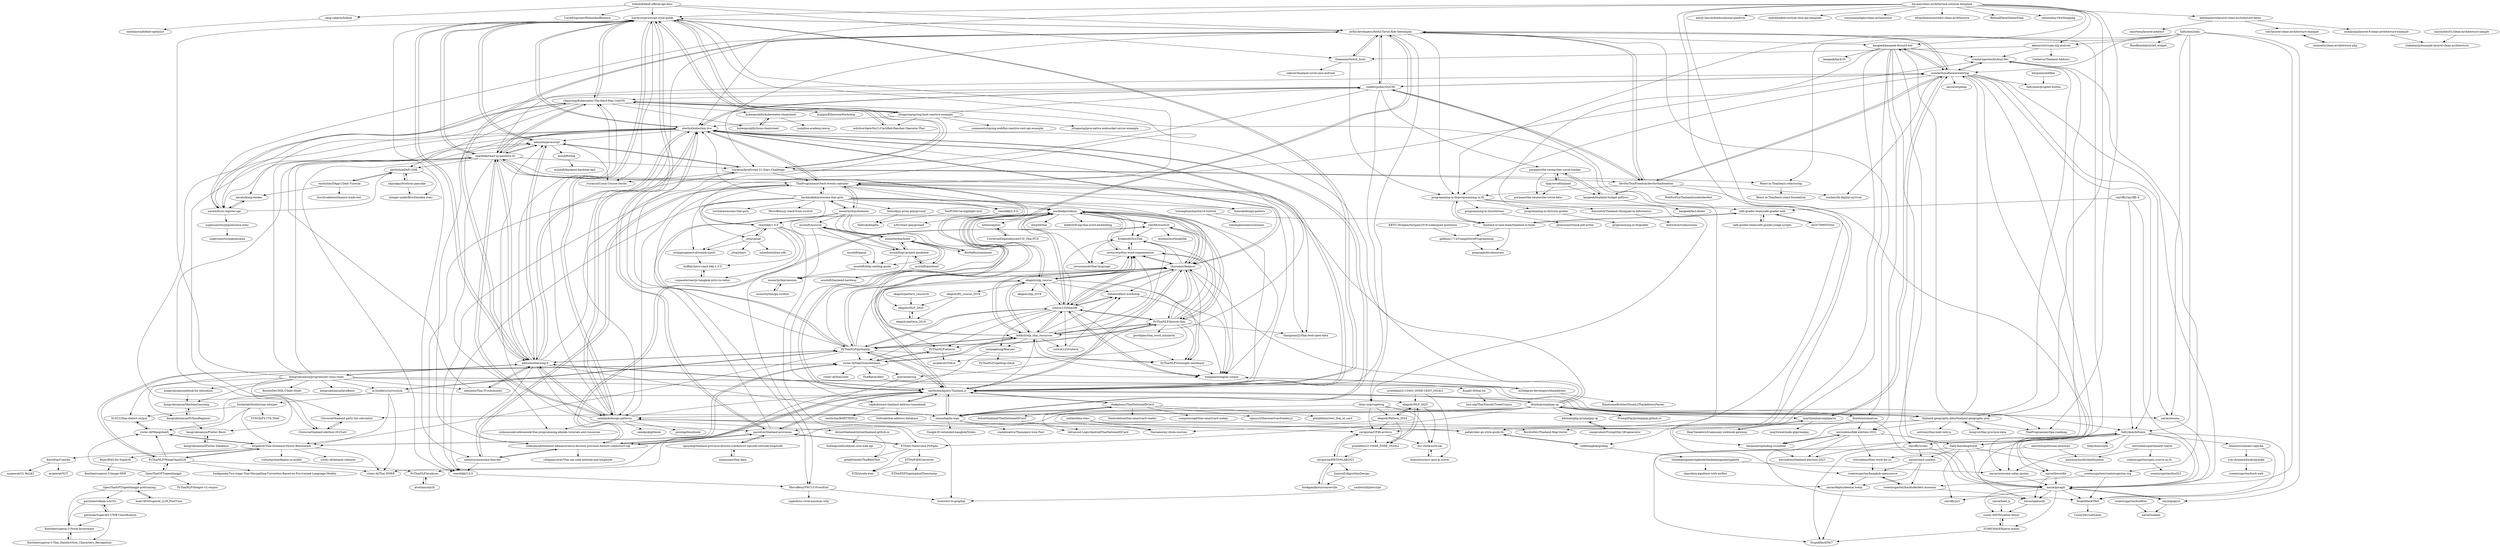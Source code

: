 digraph G {
"bitkub/bitkub-official-api-docs" -> "UncleEngineer/BitkubAndBinance"
"bitkub/bitkub-official-api-docs" -> "sang-sakarin/bitkub"
"bitkub/bitkub-official-api-docs" -> "lvarayut/javascript-style-guide"
"bitkub/bitkub-official-api-docs" -> "thananon/twitch_tools"
"bitkub/bitkub-official-api-docs" -> "awful-developers/Awful-Tavon-Kob-Seesenpila"
"veer66/wordcut" -> "moohooooo/thsplitlib"
"veer66/wordcut" -> "pucktada/cutkum"
"veer66/wordcut" -> "rkcosmos/deepcut"
"veer66/wordcut" -> "PyThaiNLP/lexicon-thai"
"veer66/wordcut" -> "codesanook/thailand-administrative-division-province-district-subdistrict-sql"
"veer66/wordcut" -> "KrakenAI/SynThai"
"jittagornp/spring-boot-reactive-example" -> "lvarayut/javascript-style-guide"
"jittagornp/spring-boot-reactive-example" -> "rdamrong/Kubernetes-The-Hard-Way-CentOS"
"jittagornp/spring-boot-reactive-example" -> "wdrdres3qew5ts21/Certified-Rancher-Operator-Thai"
"jittagornp/spring-boot-reactive-example" -> "saladpuk/design-patterns"
"jittagornp/spring-boot-reactive-example" -> "sumanentc/spring-webflux-reactive-rest-api-example"
"jittagornp/spring-boot-reactive-example" -> "electinth/election-live"
"jittagornp/spring-boot-reactive-example" -> "codeforpublic/SQUID"
"jittagornp/spring-boot-reactive-example" -> "jittagornp/java-native-websocket-server-example"
"dtinth/promptpay-qr" -> "earthchie/jquery.Thailand.js"
"dtinth/promptpay-qr" -> "ThaiProgrammer/tech-events-calendar"
"dtinth/promptpay-qr" -> "kittinan/php-promptpay-qr"
"dtinth/promptpay-qr" -> "codesanook/thailand-administrative-division-province-district-subdistrict-sql"
"dtinth/promptpay-qr" -> "ETDA/e-TaxInvoice-PDFgen"
"dtinth/promptpay-qr" -> "dtinth/automatron"
"dtinth/promptpay-qr" -> "electinth/election-live"
"dtinth/promptpay-qr" -> "maythiwat/promptparse"
"dtinth/promptpay-qr" -> "omise/banks-logo"
"dtinth/promptpay-qr" -> "rkcosmos/deepcut"
"dtinth/promptpay-qr" -> "saladpuk/design-patterns"
"dtinth/promptpay-qr" -> "PromptPay/promptpay.github.io"
"dtinth/promptpay-qr" -> "SaltyAom/hifumin"
"dtinth/promptpay-qr" -> "thailand-geography-data/thailand-geography-json"
"dtinth/promptpay-qr" -> "Cleverse/thailand-party-list-calculator"
"programming-in-th/programming.in.th" -> "programming-in-th/solutions"
"programming-in-th/programming.in.th" -> "cafe-grader-team/cafe-grader-web"
"programming-in-th/programming.in.th" -> "thailand-oi-task-team/thailand-oi-tasks"
"programming-in-th/programming.in.th" -> "programming-in-th/rusty-grader"
"programming-in-th/programming.in.th" -> "Autoratch/Thailand-Olympiad-in-Informatics"
"tchomphoochan/toi14-tutorial" -> "tchomphoochan/summary"
"tchomphoochan/toi14-tutorial" -> "thailand-oi-task-team/thailand-oi-tasks"
"cstorm125/viztech" -> "Datatouille/rl-workshop"
"ThaiProgrammer/tech-events-calendar" -> "reactbkk/3.0.0"
"ThaiProgrammer/tech-events-calendar" -> "unnawut/awesome-thai-dev"
"ThaiProgrammer/tech-events-calendar" -> "bachkukkik/awesome-thai-girls"
"ThaiProgrammer/tech-events-calendar" -> "creatorsgarten/techcal.dev"
"ThaiProgrammer/tech-events-calendar" -> "reactbkk/1.0.0"
"ThaiProgrammer/tech-events-calendar" -> "reactbkk/2.0.0"
"ThaiProgrammer/tech-events-calendar" -> "komcal/design-pattern"
"ThaiProgrammer/tech-events-calendar" -> "MicroBenz/YWC15-FrontEnd"
"ThaiProgrammer/tech-events-calendar" -> "electinth/election-live"
"ThaiProgrammer/tech-events-calendar" -> "moonrhythm/biomatic"
"ThaiProgrammer/tech-events-calendar" -> "pucktada/cutkum"
"ThaiProgrammer/tech-events-calendar" -> "thangman22/thai-food-open-data"
"nazonohito51/clean-architecture-sample" -> "stakahashi/example-laravel-clean-architecture"
"unnawut/awesome-thai-dev" -> "ThaiProgrammer/tech-events-calendar"
"unnawut/awesome-thai-dev" -> "reactbkk/3.0.0"
"unnawut/awesome-thai-dev" -> "codesanook/thailand-administrative-division-province-district-subdistrict-sql"
"cstorm125/thai2fit" -> "kobkrit/nlp_thai_resources"
"cstorm125/thai2fit" -> "pucktada/cutkum"
"cstorm125/thai2fit" -> "rkcosmos/deepcut"
"cstorm125/thai2fit" -> "sertiscorp/thai-word-segmentation"
"cstorm125/thai2fit" -> "wongnai/wongnai-corpus"
"cstorm125/thai2fit" -> "Datatouille/rl-workshop"
"cstorm125/thai2fit" -> "PyThaiNLP/pythainlp"
"cstorm125/thai2fit" -> "KrakenAI/SynThai"
"cstorm125/thai2fit" -> "vistec-AI/thai2transformers"
"cstorm125/thai2fit" -> "PyThaiNLP/attacut"
"cstorm125/thai2fit" -> "cstorm125/viztech"
"cstorm125/thai2fit" -> "PyThaiNLP/wisesight-sentiment"
"cstorm125/thai2fit" -> "wannaphong/thai-ner"
"cstorm125/thai2fit" -> "ekapolc/nlp_course"
"cstorm125/thai2fit" -> "PyThaiNLP/lexicon-thai"
"moonrhythm/biomatic" -> "BioMaRu/nomimono"
"moonrhythm/biomatic" -> "ThaiProgrammer/tech-events-calendar"
"moonrhythm/biomatic" -> "moonrhythm/hime"
"moonrhythm/biomatic" -> "acoshift/go-project-guideline"
"moonrhythm/biomatic" -> "reactbkk/1.0.0"
"moonrhythm/biomatic" -> "zapkub/react-thailand-address-typeahead"
"moonrhythm/biomatic" -> "acoshift/acourse"
"moonrhythm/biomatic" -> "bachkukkik/awesome-thai-girls"
"Autoratch/Thailand-Olympiad-in-Informatics" -> "Autoratch/submissions"
"PyThaiNLP/wisesight-sentiment" -> "wongnai/wongnai-corpus"
"electinth/election-live" -> "earthchie/jquery.Thailand.js"
"electinth/election-live" -> "lvarayut/javascript-style-guide"
"electinth/election-live" -> "Cleverse/thailand-party-list-calculator"
"electinth/election-live" -> "reactbkk/react-in-patterns-th"
"electinth/election-live" -> "adminho/learning-it"
"electinth/election-live" -> "Cleverse/thailand-election-2019-etl"
"electinth/election-live" -> "saladpuk/design-patterns"
"electinth/election-live" -> "narate/form-register-api"
"electinth/election-live" -> "ThaiProgrammer/tech-events-calendar"
"electinth/election-live" -> "rkcosmos/deepcut"
"electinth/election-live" -> "codesanook/thailand-administrative-division-province-district-subdistrict-sql"
"electinth/election-live" -> "kobkrit/nlp_thai_resources"
"electinth/election-live" -> "omise/banks-logo"
"electinth/election-live" -> "codeforpublic/SQUID"
"electinth/election-live" -> "adminho/javascript"
"wannaphong/thai-ner" -> "vistec-AI/Thai-NNER"
"wannaphong/thai-ner" -> "PyThaiNLP/spelling-check"
"saladpuk/design-patterns" -> "lvarayut/javascript-style-guide"
"saladpuk/design-patterns" -> "pallat/uber-go-style-guide-th"
"saladpuk/design-patterns" -> "electinth/election-live"
"saladpuk/design-patterns" -> "reactbkk/react-in-patterns-th"
"saladpuk/design-patterns" -> "saladpuk/gitbook"
"saladpuk/design-patterns" -> "adminho/learning-it"
"saladpuk/design-patterns" -> "ETDA/e-TaxInvoice-PDFgen"
"saladpuk/design-patterns" -> "earthchie/jquery.Thailand.js"
"saladpuk/design-patterns" -> "adminho/javascript"
"saladpuk/design-patterns" -> "dotnetthailand/dotnetthailand.github.io"
"saladpuk/design-patterns" -> "rdamrong/Kubernetes-The-Hard-Way-CentOS"
"saladpuk/design-patterns" -> "poonlap/linuxbook" ["e"=1]
"saladpuk/design-patterns" -> "codesanook/codesanook-free-programming-ebooks-tutorials-and-resources"
"eminetto/clean-architecture-php" -> "sslr/laravel-clean-architecture-example"
"spicydog/thailand-province-district-subdistrict-zipcode-latitude-longitude" -> "niawjunior/thai-data"
"spicydog/thailand-province-district-subdistrict-zipcode-latitude-longitude" -> "parsilver/thailand-provinces"
"Datatouille/rl-workshop" -> "cstorm125/thai2fit"
"Datatouille/rl-workshop" -> "wongnai/wongnai-corpus"
"TonPC64/vue-highlight-text" -> "Sellsuki/begeta"
"dtinth/automatron" -> "heypoom/spending-visualizer"
"dtinth/automatron" -> "wevisdemo/bkk-election-2022"
"dtinth/automatron" -> "narze/goragit"
"reactbkk/react-in-patterns-th" -> "electinth/election-live"
"reactbkk/react-in-patterns-th" -> "lvarayut/javascript-style-guide"
"reactbkk/react-in-patterns-th" -> "saladpuk/design-patterns"
"reactbkk/react-in-patterns-th" -> "rdamrong/Kubernetes-The-Hard-Way-CentOS"
"reactbkk/react-in-patterns-th" -> "adminho/javascript"
"reactbkk/react-in-patterns-th" -> "adminho/learning-it"
"reactbkk/react-in-patterns-th" -> "codesanook/codesanook-free-programming-ebooks-tutorials-and-resources"
"reactbkk/react-in-patterns-th" -> "earthchie/jquery.Thailand.js"
"reactbkk/react-in-patterns-th" -> "wonderfulsoftware/webring"
"reactbkk/react-in-patterns-th" -> "reactbkk/3.0.0"
"reactbkk/react-in-patterns-th" -> "earthchie/DeFi-SDK"
"reactbkk/react-in-patterns-th" -> "ThaiProgrammer/tech-events-calendar"
"reactbkk/react-in-patterns-th" -> "Cleverse/thailand-election-2019-etl"
"reactbkk/react-in-patterns-th" -> "lvarayut/JavaScript-21-Days-Challenge"
"reactbkk/react-in-patterns-th" -> "thangman22/thai-food-open-data"
"maxpromer/PromptPay-QR-generator" -> "kittinan/php-promptpay-qr"
"ekapolc/nlp_course" -> "sertiscorp/thai-word-segmentation"
"ekapolc/nlp_course" -> "ekapolc/RL_course_2019"
"ekapolc/nlp_course" -> "kobkrit/nlp_thai_resources"
"ekapolc/nlp_course" -> "ekapolc/nlp_2019"
"ekapolc/nlp_course" -> "ekapolc/NLP_2020"
"ekapolc/nlp_course" -> "cstorm125/thai2fit"
"ekapolc/nlp_course" -> "PyThaiNLP/wisesight-sentiment"
"ekapolc/nlp_course" -> "pucktada/cutkum"
"ekapolc/nlp_course" -> "wongnai/wongnai-corpus"
"ekapolc/nlp_course" -> "Datatouille/rl-workshop"
"ekapolc/nlp_course" -> "rkcosmos/deepcut"
"acoshift/pgsql" -> "acoshift/http-caching-guide"
"acoshift/blog" -> "acoshift/backend-hardway-ep2"
"sertiscorp/thai-word-segmentation" -> "pucktada/cutkum"
"sertiscorp/thai-word-segmentation" -> "KrakenAI/SynThai"
"sertiscorp/thai-word-segmentation" -> "rkcosmos/deepcut"
"sertiscorp/thai-word-segmentation" -> "cstorm125/thai2fit"
"sertiscorp/thai-word-segmentation" -> "nevmenandr/thai-language"
"sertiscorp/thai-word-segmentation" -> "wongnai/wongnai-corpus"
"sertiscorp/thai-word-segmentation" -> "ekapolc/nlp_course"
"rayriffy/rayriffy-h" -> "SaltyAom/hifumin"
"rayriffy/rayriffy-h" -> "narze/goragit"
"rayriffy/rayriffy-h" -> "cafe-grader-team/cafe-grader-web"
"creatorsgarten/techcal.dev" -> "wevisdemo/thailand-election-2023"
"creatorsgarten/techcal.dev" -> "creatorsgarten/creatorsgarten.org"
"creatorsgarten/techcal.dev" -> "wonderfulsoftware/webring"
"reactbkk/3.0.0" -> "MicroBenz/YWC15-FrontEnd"
"wongnai/wongnai-corpus" -> "425degree-developers/thaiaddress"
"wongnai/wongnai-corpus" -> "cstorm125/thai2fit"
"chakphanu/ThaiNationalIDCard" -> "Advanced-Logic/AndroidThaiNationalIDCard"
"chakphanu/ThaiNationalIDCard" -> "earthchie/jquery.Thailand.js"
"chakphanu/ThaiNationalIDCard" -> "dotnetthailand/ThaiNationalIDCard"
"chakphanu/ThaiNationalIDCard" -> "somprasongd/thai-smartcard-nodejs"
"chakphanu/ThaiNationalIDCard" -> "sgnsys3/thaismartcardreader.js"
"chakphanu/ThaiNationalIDCard" -> "plainfatboy/rest_thai_id_card"
"chakphanu/ThaiNationalIDCard" -> "omise/banks-logo"
"chakphanu/ThaiNationalIDCard" -> "theduckdose/thai-smartcard-reader"
"ETDA/PdfAConverter" -> "ETDA/PDFSigningAndTimestamp"
"ETDA/PdfAConverter" -> "ETDA/soda-etax"
"Cleverse/thailand-party-list-calculator" -> "Cleverse/thailand-election-2019-etl"
"Cleverse/thailand-election-2019-etl" -> "Cleverse/thailand-party-list-calculator"
"kittinan/php-promptpay-qr" -> "maxpromer/PromptPay-QR-generator"
"codesanook/thailand-administrative-division-province-district-subdistrict-sql" -> "earthchie/jquery.Thailand.js"
"codesanook/thailand-administrative-division-province-district-subdistrict-sql" -> "parsilver/thailand-provinces"
"codesanook/thailand-administrative-division-province-district-subdistrict-sql" -> "unnawut/awesome-thai-dev"
"codesanook/thailand-administrative-division-province-district-subdistrict-sql" -> "rathpanyowat/Thai-zip-code-latitude-and-longitude"
"codesanook/thailand-administrative-division-province-district-subdistrict-sql" -> "veer66/wordcut"
"ThAIKeras/bert" -> "Knight-H/thai-lm"
"narate/kong-docker" -> "narate/form-register-api"
"acoshift/go-project-guideline" -> "moonrhythm/hime"
"acoshift/go-project-guideline" -> "acoshift/acourse"
"acoshift/go-project-guideline" -> "acoshift/http-caching-guide"
"acoshift/go-project-guideline" -> "acoshift/goreload"
"acoshift/go-project-guideline" -> "moonrhythm/session"
"acoshift/goreload" -> "acoshift/backend-hardway"
"acoshift/goreload" -> "acoshift/go-project-guideline"
"acoshift/goreload" -> "moonrhythm/hime"
"moonrhythm/hime" -> "acoshift/go-project-guideline"
"moonrhythm/hime" -> "acoshift/acourse"
"moonrhythm/hime" -> "acoshift/http-caching-guide"
"moonrhythm/hime" -> "BioMaRu/nomimono"
"moonrhythm/hime" -> "acoshift/goreload"
"alvations/myth" -> "PyThaiNLP/mudyom"
"ekapolc/pattern_course18" -> "ekapolc/NLP_2020"
"ponrawee/ssg" -> "PyThaiNLP/mudyom"
"acoshift/http-caching-guide" -> "moonrhythm/session"
"galletas1712/CompetitiveProgramming" -> "pongsaphol/submission"
"Knight-H/thai-lm" -> "tmu-nlp/ThaiToxicityTweetCorpus"
"KBTG-TechJam/techjam2018-codesquad-questions" -> "galletas1712/CompetitiveProgramming"
"awful-developers/Awful-Tavon-Kob-Seesenpila" -> "codeforpublic/SQUID"
"awful-developers/Awful-Tavon-Kob-Seesenpila" -> "narze/awesome-salim-quotes"
"awful-developers/Awful-Tavon-Kob-Seesenpila" -> "thananon/twitch_tools"
"awful-developers/Awful-Tavon-Kob-Seesenpila" -> "wonderfulsoftware/webring"
"awful-developers/Awful-Tavon-Kob-Seesenpila" -> "earthchie/jquery.Thailand.js"
"awful-developers/Awful-Tavon-Kob-Seesenpila" -> "DevForThaiFreedom/devforthaifreedom"
"awful-developers/Awful-Tavon-Kob-Seesenpila" -> "narate/form-register-api"
"awful-developers/Awful-Tavon-Kob-Seesenpila" -> "lvarayut/javascript-style-guide"
"awful-developers/Awful-Tavon-Kob-Seesenpila" -> "thinc-org/cugetreg"
"awful-developers/Awful-Tavon-Kob-Seesenpila" -> "lvarayut/JavaScript-21-Days-Challenge"
"awful-developers/Awful-Tavon-Kob-Seesenpila" -> "programming-in-th/programming.in.th"
"awful-developers/Awful-Tavon-Kob-Seesenpila" -> "adminho/learning-it"
"awful-developers/Awful-Tavon-Kob-Seesenpila" -> "dtinth/automatron"
"awful-developers/Awful-Tavon-Kob-Seesenpila" -> "electinth/election-live"
"awful-developers/Awful-Tavon-Kob-Seesenpila" -> "kaogeek/kaogeek-discord-bot"
"kubeopsskills/kubernetes-cheatsheet" -> "kubeopsskills/linux-cheatsheet"
"kubeopsskills/kubernetes-cheatsheet" -> "jumpbox-academy/awsp"
"adminho/Thai-IT-community" -> "adminho/learning-it"
"adminho/Thai-IT-community" -> "adminho/javascript"
"kongvut/thai-province-data" -> "thailand-geography-data/thailand-geography-json"
"rdamrong/Kubernetes-The-Hard-Way-CentOS" -> "narate/form-register-api"
"rdamrong/Kubernetes-The-Hard-Way-CentOS" -> "wdrdres3qew5ts21/Certified-Rancher-Operator-Thai"
"rdamrong/Kubernetes-The-Hard-Way-CentOS" -> "kulapio/EthereumWorkshop"
"rdamrong/Kubernetes-The-Hard-Way-CentOS" -> "reactbkk/react-in-patterns-th"
"rdamrong/Kubernetes-The-Hard-Way-CentOS" -> "kubeopsskills/linux-cheatsheet"
"rdamrong/Kubernetes-The-Hard-Way-CentOS" -> "earthchie/DeFi-SDK"
"rdamrong/Kubernetes-The-Hard-Way-CentOS" -> "lvarayut/javascript-style-guide"
"rdamrong/Kubernetes-The-Hard-Way-CentOS" -> "narate/kong-docker"
"rdamrong/Kubernetes-The-Hard-Way-CentOS" -> "pallat/uber-go-style-guide-th"
"rdamrong/Kubernetes-The-Hard-Way-CentOS" -> "jittagornp/spring-boot-reactive-example"
"rdamrong/Kubernetes-The-Hard-Way-CentOS" -> "kubeopsskills/kubernetes-cheatsheet"
"kongruksiamza/PythonBeginner" -> "kongruksiamza/MachineLearning"
"kongruksiamza/PythonBeginner" -> "kongruksiamza/Flutter-Basic"
"kongruksiamza/MachineLearning" -> "kongruksiamza/PythonBeginner"
"SaltyAom/hifumin" -> "SaltyAom/kingworld"
"SaltyAom/hifumin" -> "StupidHackTH/6"
"SaltyAom/hifumin" -> "leomotors/anime-captcha"
"SaltyAom/hifumin" -> "SaltyAom/seele"
"SaltyAom/hifumin" -> "narze/goragit"
"SaltyAom/hifumin" -> "narze/thwordle"
"SaltyAom/hifumin" -> "narze/deploydeemai.today"
"SaltyAom/hifumin" -> "narze/ophtusify"
"SaltyAom/hifumin" -> "narze/awesome-salim-quotes"
"PyThaiNLP/attacut" -> "mrpeerat/OSKut"
"PyThaiNLP/attacut" -> "vistec-AI/thai2transformers"
"vistec-AI/thai2transformers" -> "ponrawee/ssg"
"vistec-AI/thai2transformers" -> "mrpeerat/Thai-Sentence-Vector-Benchmark"
"vistec-AI/thai2transformers" -> "kobkrit/nlp_thai_resources"
"vistec-AI/thai2transformers" -> "PyThaiNLP/WangChanGLM"
"vistec-AI/thai2transformers" -> "PyThaiNLP/attacut"
"vistec-AI/thai2transformers" -> "SLSCU/thai-dialect-corpus"
"vistec-AI/thai2transformers" -> "vistec-AI/thai2nmt"
"vistec-AI/thai2transformers" -> "ThAIKeras/bert"
"omise/banks-logo" -> "earthchie/jquery.Thailand.js"
"omise/banks-logo" -> "electinth/election-live"
"omise/banks-logo" -> "BorntoDev/Thailand-Map-Vector"
"omise/banks-logo" -> "chakphanu/ThaiNationalIDCard"
"omise/banks-logo" -> "siamkreative/Thanakarn-Icon-Font"
"omise/banks-logo" -> "Google-IO-extended-bangkok/Slides"
"electinth/politician-directory" -> "punchupworld/sheethuahua"
"electinth/politician-directory" -> "wevisdemo/they-work-for-us"
"lvarayut/JavaScript-21-Days-Challenge" -> "lvarayut/javascript-style-guide"
"lvarayut/JavaScript-21-Days-Challenge" -> "lvarayut/Crash-Course-Series"
"lvarayut/JavaScript-21-Days-Challenge" -> "React-in-Thai/learn-refactoring"
"lvarayut/JavaScript-21-Days-Challenge" -> "ThaiProgrammer/tech-events-calendar"
"lvarayut/JavaScript-21-Days-Challenge" -> "reactbkk/3.0.0"
"lvarayut/JavaScript-21-Days-Challenge" -> "adminho/javascript"
"lvarayut/JavaScript-21-Days-Challenge" -> "DevForThaiFreedom/devforthaifreedom"
"codeforpublic/SQUID" -> "DevForThaiFreedom/devforthaifreedom"
"codeforpublic/SQUID" -> "narate/form-register-api"
"codeforpublic/SQUID" -> "awful-developers/Awful-Tavon-Kob-Seesenpila"
"codeforpublic/SQUID" -> "wonderfulsoftware/webring"
"codeforpublic/SQUID" -> "electinth/election-live"
"codeforpublic/SQUID" -> "earthchie/jquery.Thailand.js"
"codeforpublic/SQUID" -> "porames/the-researcher-covid-tracker"
"codeforpublic/SQUID" -> "lvarayut/JavaScript-21-Days-Challenge"
"codeforpublic/SQUID" -> "rdamrong/Kubernetes-The-Hard-Way-CentOS"
"codeforpublic/SQUID" -> "BorntoDev/Thailand-Map-Vector"
"niawjunior/thai-data" -> "spicydog/thailand-province-district-subdistrict-zipcode-latitude-longitude"
"nattee/data-class" -> "raviporna/CP46-archive"
"nattee/data-class" -> "Nacnano/my-chula-courses"
"sang-sakarin/bitkub" -> "nanthanwa/bitkub-optimize"
"pallat/uber-go-style-guide-th" -> "codebangkok/golang"
"pallat/uber-go-style-guide-th" -> "saladpuk/design-patterns"
"kubeopsskills/linux-cheatsheet" -> "kubeopsskills/kubernetes-cheatsheet"
"programming-in-th/solutions" -> "plumsirawit/task-pdf-writer"
"ekapolc/RL_course_2019" -> "ekapolc/pattern_2019"
"ekapolc/RL_course_2019" -> "ekapolc/NLP_2020"
"ekapolc/NLP_2020" -> "ekapolc/pattern_2019"
"ekapolc/pattern_2019" -> "ekapolc/NLP_2020"
"425degree-developers/thaiaddress" -> "HandsomeBrotherShuaiLi/ThaiAddressParser"
"425degree-developers/thaiaddress" -> "wongnai/wongnai-corpus"
"PyThaiNLP/mudyom" -> "alvations/myth"
"bdelespierre/laravel-clean-architecture-demo" -> "nickalcala/laravel-8-clean-architecture-example"
"bdelespierre/laravel-clean-architecture-demo" -> "sslr/laravel-clean-architecture-example"
"bdelespierre/laravel-clean-architecture-demo" -> "smortexa/laravel-arkitect"
"lvarayut/javascript-style-guide" -> "lvarayut/JavaScript-21-Days-Challenge"
"lvarayut/javascript-style-guide" -> "electinth/election-live"
"lvarayut/javascript-style-guide" -> "adminho/learning-it"
"lvarayut/javascript-style-guide" -> "saladpuk/design-patterns"
"lvarayut/javascript-style-guide" -> "reactbkk/react-in-patterns-th"
"lvarayut/javascript-style-guide" -> "earthchie/jquery.Thailand.js"
"lvarayut/javascript-style-guide" -> "adminho/javascript"
"lvarayut/javascript-style-guide" -> "rdamrong/Kubernetes-The-Hard-Way-CentOS"
"lvarayut/javascript-style-guide" -> "jittagornp/spring-boot-reactive-example"
"lvarayut/javascript-style-guide" -> "unnawut/awesome-thai-dev"
"lvarayut/javascript-style-guide" -> "parsilver/thailand-provinces"
"lvarayut/javascript-style-guide" -> "ThaiProgrammer/tech-events-calendar"
"lvarayut/javascript-style-guide" -> "awful-developers/Awful-Tavon-Kob-Seesenpila"
"lvarayut/javascript-style-guide" -> "reactbkk/1.0.0"
"lvarayut/javascript-style-guide" -> "lvarayut/Crash-Course-Series"
"wonderfulsoftware/webring" -> "creatorsgarten/techcal.dev"
"wonderfulsoftware/webring" -> "narze/goragit"
"wonderfulsoftware/webring" -> "narze/torpleng"
"wonderfulsoftware/webring" -> "SaltyAom/prophet-button"
"wonderfulsoftware/webring" -> "narze/resume"
"wonderfulsoftware/webring" -> "DevForThaiFreedom/devforthaifreedom"
"wonderfulsoftware/webring" -> "narze/thwordle"
"wonderfulsoftware/webring" -> "SaltyAom/hifumin"
"wonderfulsoftware/webring" -> "programming-in-th/programming.in.th"
"wonderfulsoftware/webring" -> "rayriffy/urami"
"wonderfulsoftware/webring" -> "kaogeek/kaogeek-discord-bot"
"wonderfulsoftware/webring" -> "codeforpublic/SQUID"
"wonderfulsoftware/webring" -> "maythiwat/promptparse"
"wonderfulsoftware/webring" -> "awful-developers/Awful-Tavon-Kob-Seesenpila"
"wonderfulsoftware/webring" -> "mishari/th-digital-survival"
"thananon/twitch_tools" -> "programming-in-th/programming.in.th"
"thananon/twitch_tools" -> "awful-developers/Awful-Tavon-Kob-Seesenpila"
"thananon/twitch_tools" -> "oakraw/thailand-covid-case-android"
"thinc-org/cugetreg" -> "raviporna/CP46-archive"
"thinc-org/cugetreg" -> "esc-chula/sorb-nai"
"thinc-org/cugetreg" -> "Nacnano/my-chula-courses"
"thinc-org/cugetreg" -> "ekapolc/Pattern_2024"
"thinc-org/cugetreg" -> "narze/resume"
"thedataengineeringbook/thedataengineeringbook" -> "zkan/data-pipelines-with-airflow"
"thedataengineeringbook/thedataengineeringbook" -> "narze/awesome-salim-quotes"
"SaltyAom/niku" -> "SaltyAom/hifumin"
"SaltyAom/niku" -> "narze/goragit"
"SaltyAom/niku" -> "programming-in-th/programming.in.th"
"SaltyAom/niku" -> "akexorcist/ruam-mij-android"
"SaltyAom/niku" -> "ReinBentdal/styled_widget" ["e"=1]
"SaltyAom/niku" -> "narze/popyut"
"SaltyAom/niku" -> "narze/resume"
"SaltyAom/niku" -> "wonderfulsoftware/webring"
"SaltyAom/niku" -> "React-in-Thai/learn-refactoring"
"DevForThaiFreedom/devforthaifreedom" -> "narze/awesome-salim-quotes"
"DevForThaiFreedom/devforthaifreedom" -> "mishari/th-digital-survival"
"DevForThaiFreedom/devforthaifreedom" -> "wonderfulsoftware/webring"
"DevForThaiFreedom/devforthaifreedom" -> "codeforpublic/SQUID"
"DevForThaiFreedom/devforthaifreedom" -> "WebForFunThailand/noobtoberfest"
"DevForThaiFreedom/devforthaifreedom" -> "programming-in-th/programming.in.th"
"DevForThaiFreedom/devforthaifreedom" -> "awful-developers/Awful-Tavon-Kob-Seesenpila"
"DevForThaiFreedom/devforthaifreedom" -> "kaogeek/thailand-budget-pdf2csv"
"porames/the-researcher-covid-tracker" -> "djay/covidthailand"
"porames/the-researcher-covid-tracker" -> "porames/the-researcher-covid-data"
"porames/the-researcher-covid-tracker" -> "kaogeek/thailand-budget-pdf2csv"
"narze/awesome-salim-quotes" -> "narze/goragit"
"codebangkok/golang" -> "pallat/uber-go-style-guide-th"
"codebangkok/golang" -> "thedataengineeringbook/thedataengineeringbook"
"dotnetthailand/ThaiNationalIDCard" -> "Advanced-Logic/AndroidThaiNationalIDCard"
"nkpznkpz/frontrun-pancake" -> "earthchie/DeFi-SDK"
"nkpznkpz/frontrun-pancake" -> "integer-underflow/twindex-stats"
"wdrdres3qew5ts21/Certified-Rancher-Operator-Thai" -> "rdamrong/Kubernetes-The-Hard-Way-CentOS"
"supersonictw/popsenzawa-echo" -> "supersonictw/popsenzawa"
"kongruksiamza/Flutter-Basic" -> "kongruksiamza/Flutter-Database"
"kaogeek/thailand-budget-pdf2csv" -> "porames/the-researcher-covid-tracker"
"kaogeek/thailand-budget-pdf2csv" -> "kaogeek/fact-finder"
"djay/covidthailand" -> "porames/the-researcher-covid-tracker"
"djay/covidthailand" -> "porames/the-researcher-covid-data"
"djay/covidthailand" -> "kaogeek/thailand-budget-pdf2csv"
"narate/form-register-api" -> "narate/kong-docker"
"narate/form-register-api" -> "rdamrong/Kubernetes-The-Hard-Way-CentOS"
"narate/form-register-api" -> "earthchie/DeFi-SDK"
"narate/form-register-api" -> "supersonictw/popsenzawa-echo"
"earthchie/DeFi-SDK" -> "integer-underflow/twindex-stats"
"earthchie/DeFi-SDK" -> "earthchie/DApp-Client-Tutorial"
"earthchie/DeFi-SDK" -> "nkpznkpz/frontrun-pancake"
"jitta/spinal" -> "reactbkk/1.0.0"
"jitta/spinal" -> "jitta/jchart"
"jitta/spinal" -> "orangecapinnovative/job-quest"
"jitta/spinal" -> "inlinebot/inline-sdk" ["e"=1]
"sslr/laravel-clean-architecture-example" -> "eminetto/clean-architecture-php"
"nickalcala/laravel-8-clean-architecture-example" -> "stakahashi/example-laravel-clean-architecture"
"narze/resume" -> "narze/goragit"
"dotnetthailand/dotnetthailand.github.io" -> "kubeopsskills/dotnet-core-web-api"
"dotnetthailand/dotnetthailand.github.io" -> "greatfriends/ThaiBahtText"
"narze/popyut" -> "narze/goragit"
"narze/popyut" -> "narze/lumken"
"kongruksiamza/Flutter-Database" -> "kongruksiamza/Flutter-Basic"
"creatorsgarten/bonfires" -> "narze/lumken"
"wittawatj/jtcc" -> "UniversalDependencies/UD_Thai-PUD"
"kongruksiamza/programmer-class-room" -> "adminho/learning-it"
"kongruksiamza/programmer-class-room" -> "kongruksiamza/MachineLearning"
"kongruksiamza/programmer-class-room" -> "ai-builders/curriculum"
"kongruksiamza/programmer-class-room" -> "kongruksiamza/PythonBeginner"
"kongruksiamza/programmer-class-room" -> "BorntoDev/SQL-Cheat-Sheet"
"kongruksiamza/programmer-class-room" -> "kongruksiamza/ebook-for-education"
"kongruksiamza/programmer-class-room" -> "kongruksiamza/JavaBasic"
"kongruksiamza/programmer-class-room" -> "earthchie/jquery.Thailand.js"
"kongruksiamza/programmer-class-room" -> "adminho/Thai-IT-community"
"kongruksiamza/programmer-class-room" -> "lvarayut/javascript-style-guide"
"kongruksiamza/programmer-class-room" -> "thailand-geography-data/thailand-geography-json"
"kongruksiamza/programmer-class-room" -> "ThaiProgrammer/tpa-roadmap"
"kongruksiamza/programmer-class-room" -> "reactbkk/react-in-patterns-th"
"kongruksiamza/programmer-class-room" -> "adminho/javascript"
"kongruksiamza/programmer-class-room" -> "kongruksiamza/Flutter-Basic"
"ai-builders/curriculum" -> "mrpeerat/Thai-Sentence-Vector-Benchmark"
"ai-builders/curriculum" -> "vistec-AI/Thai-NNER"
"ai-builders/curriculum" -> "vistec-AI/WangchanX"
"ai-builders/curriculum" -> "biodatlab/thonburian-whisper"
"ai-builders/curriculum" -> "PyThaiNLP/pythainlp"
"ai-builders/curriculum" -> "ekapolc/NLP_2025"
"DearTanakorn/truemoney-webhook-gateway" -> "maythiwat/promptparse"
"mrpeerat/Thai-Sentence-Vector-Benchmark" -> "vistec-AI/WangchanX"
"mrpeerat/Thai-Sentence-Vector-Benchmark" -> "PyThaiNLP/WangChanGLM"
"mrpeerat/Thai-Sentence-Vector-Benchmark" -> "KornWtp/ConGen"
"mrpeerat/Thai-Sentence-Vector-Benchmark" -> "vistec-AI/thai2transformers"
"mrpeerat/Thai-Sentence-Vector-Benchmark" -> "9meo/RAG-for-SuperAI"
"mrpeerat/Thai-Sentence-Vector-Benchmark" -> "vistec-AI/dataset-releases"
"mrpeerat/Thai-Sentence-Vector-Benchmark" -> "vistec-AI/Thai-NNER"
"mrpeerat/Thai-Sentence-Vector-Benchmark" -> "vultureprime/deploy-ai-model"
"earthchie/DApp-Client-Tutorial" -> "earthchie/DeFi-SDK"
"earthchie/DApp-Client-Tutorial" -> "leuchtraketen/binance-trade-bot"
"earthchie/DApp-Client-Tutorial" -> "narate/kong-docker"
"React-in-Thai/learn-refactoring" -> "React-in-Thai/learn-react-foundation"
"BioMaRu/nomimono" -> "moonrhythm/hime"
"parsilver/thailand-provinces" -> "spicydog/thailand-province-district-subdistrict-zipcode-latitude-longitude"
"parsilver/thailand-provinces" -> "codesanook/thailand-administrative-division-province-district-subdistrict-sql"
"parsilver/thailand-provinces" -> "ETDA/e-TaxInvoice-PDFgen"
"parsilver/thailand-provinces" -> "earthchie/jquery.Thailand.js"
"parsilver/thailand-provinces" -> "lvarayut/javascript-style-guide"
"parsilver/thailand-provinces" -> "electinth/election-live"
"narze/baht.js" -> "cunny-SHiT6/yellow-house"
"leomotors/anime-captcha" -> "StupidHackTH/6"
"leomotors/anime-captcha" -> "yue-sh/maewkwak-karaoke"
"creatorsgarten/creatorsgarten.org" -> "creatorsgarten/hacktoberfest-museum"
"creatorsgarten/creatorsgarten.org" -> "StupidHackTH/6"
"wevisdemo/bkk-election-2022" -> "narze/ophtusify"
"wevisdemo/bkk-election-2022" -> "heypoom/spending-visualizer"
"wevisdemo/bkk-election-2022" -> "wevisdemo/thailand-election-2023"
"wevisdemo/bkk-election-2022" -> "narze/goragit"
"wevisdemo/bkk-election-2022" -> "wevisdemo/they-work-for-us"
"narze/thwordle" -> "narze/goragit"
"narze/thwordle" -> "narze/ophtusify"
"raviporna/HWSYNLAB2021" -> "bookpanda/ourcourseville"
"raviporna/HWSYNLAB2021" -> "raviporna/CP46-archive"
"raviporna/HWSYNLAB2021" -> "JomnoiZ/AlgorithmDesign"
"narze/goragit" -> "narze/ophtusify"
"narze/goragit" -> "StupidHackTH/6"
"narze/goragit" -> "cunny-SHiT6/yellow-house"
"narze/goragit" -> "ST4RCHASER/jerm-action"
"narze/goragit" -> "narze/popyut"
"narze/goragit" -> "rayriffy/juri"
"narze/ophtusify" -> "cunny-SHiT6/yellow-house"
"wevisdemo/they-work-for-us" -> "creatorsgarten/bangkok-opensource"
"KornWtp/ConGen" -> "mrpeerat/CL-ReLKT"
"KornWtp/ConGen" -> "mrpeerat/SCT"
"programming-in-th/rusty-grader" -> "programming-in-th/grader"
"StupidHackTH/6" -> "CunnyDev/saltyaom"
"biodatlab/thonburian-whisper" -> "vistec-AI/WangchanX"
"biodatlab/thonburian-whisper" -> "SLSCU/thai-dialect-corpus"
"biodatlab/thonburian-whisper" -> "VYNCX/F5-TTS-THAI"
"biodatlab/thonburian-whisper" -> "mrpeerat/Thai-Sentence-Vector-Benchmark"
"maythiwat/promptparse" -> "DearTanakorn/truemoney-webhook-gateway"
"maythiwat/promptparse" -> "maythiwat/node-gbprimepay"
"maythiwat/promptparse" -> "wonderfulsoftware/webring"
"SaltyAom/kingworld" -> "narze/goragit"
"SaltyAom/kingworld" -> "creatorsgarten/creatorsgarten.org"
"SaltyAom/kingworld" -> "StupidHackTH/7"
"SaltyAom/kingworld" -> "SaltyAom/hifumin"
"SaltyAom/kingworld" -> "rayriffy/juri"
"SaltyAom/kingworld" -> "narze/react-useless"
"narze/react-useless" -> "narze/deploydeemai.today"
"narze/react-useless" -> "creatorsgarten/bangkok-opensource"
"narze/react-useless" -> "creatorsgarten/hacktoberfest-museum"
"raviporna/CP46-archive" -> "raviporna/HWSYNLAB2021"
"raviporna/CP46-archive" -> "esc-chula/sorb-nai"
"raviporna/CP46-archive" -> "pvateekul/2110446_DSDE_2024s2"
"orangecapinnovative/job-quest" -> "buffaly/intro-react-bkk-1.0.0"
"rayriffy/urami" -> "narze/goragit"
"rayriffy/urami" -> "narze/react-useless"
"rayriffy/urami" -> "StupidHackTH/7"
"creatorsgarten/hacktoberfest-museum" -> "creatorsgarten/bangkok-opensource"
"creatorsgarten/hacktoberfest-museum" -> "StupidHackTH/6"
"cunny-SHiT6/yellow-house" -> "ST4RCHASER/jerm-action"
"creatorsgarten/bangkok-opensource" -> "creatorsgarten/hacktoberfest-museum"
"creatorsgarten/bangkok-opensource" -> "narze/deploydeemai.today"
"narze/deploydeemai.today" -> "StupidHackTH/7"
"ST4RCHASER/jerm-action" -> "cunny-SHiT6/yellow-house"
"ST4RCHASER/jerm-action" -> "StupidHackTH/7"
"yue-sh/maewkwak-karaoke" -> "creatorsgarten/bosh-web"
"PyThaiNLP/pythainlp" -> "kobkrit/nlp_thai_resources"
"PyThaiNLP/pythainlp" -> "rkcosmos/deepcut"
"PyThaiNLP/pythainlp" -> "cstorm125/thai2fit"
"PyThaiNLP/pythainlp" -> "pucktada/cutkum"
"PyThaiNLP/pythainlp" -> "PyThaiNLP/lexicon-thai"
"PyThaiNLP/pythainlp" -> "earthchie/jquery.Thailand.js"
"PyThaiNLP/pythainlp" -> "sertiscorp/thai-word-segmentation"
"PyThaiNLP/pythainlp" -> "PyThaiNLP/wisesight-sentiment"
"PyThaiNLP/pythainlp" -> "vistec-AI/thai2transformers"
"PyThaiNLP/pythainlp" -> "electinth/election-live"
"PyThaiNLP/pythainlp" -> "adminho/learning-it"
"PyThaiNLP/pythainlp" -> "ekapolc/nlp_course"
"PyThaiNLP/pythainlp" -> "mrpeerat/Thai-Sentence-Vector-Benchmark"
"PyThaiNLP/pythainlp" -> "ai-builders/curriculum"
"PyThaiNLP/pythainlp" -> "wongnai/wongnai-corpus"
"SLSCU/thai-dialect-corpus" -> "vistec-AI/WangchanX"
"thailand-geography-data/thailand-geography-json" -> "kongvut/thai-province-data"
"thailand-geography-data/thailand-geography-json" -> "raviporna/CP46-archive"
"thailand-geography-data/thailand-geography-json" -> "earthchie/jquery.Thailand.js"
"thailand-geography-data/thailand-geography-json" -> "ThaiProgrammer/tpa-roadmap"
"thailand-geography-data/thailand-geography-json" -> "parsilver/thailand-provinces"
"thailand-geography-data/thailand-geography-json" -> "antronic/thai-baht-text-js"
"thailand-geography-data/thailand-geography-json" -> "creatorsgarten/techcal.dev"
"thailand-geography-data/thailand-geography-json" -> "wevisdemo/bkk-election-2022"
"thailand-geography-data/thailand-geography-json" -> "kaogeek/kaogeek-discord-bot"
"thailand-geography-data/thailand-geography-json" -> "wonderfulsoftware/webring"
"thailand-geography-data/thailand-geography-json" -> "dtinth/promptpay-qr"
"OpenThaiGPT/openthaigpt" -> "OpenThaiGPT/openthaigpt-pretraining"
"OpenThaiGPT/openthaigpt" -> "PyThaiNLP/WangChanGLM"
"OpenThaiGPT/openthaigpt" -> "vistec-AI/WangchanX"
"OpenThaiGPT/openthaigpt" -> "PyThaiNLP/thaigov-v2-corpus"
"PyThaiNLP/WangChanGLM" -> "vistec-AI/WangchanX"
"PyThaiNLP/WangChanGLM" -> "mrpeerat/Thai-Sentence-Vector-Benchmark"
"PyThaiNLP/WangChanGLM" -> "vistec-AI/thai2transformers"
"PyThaiNLP/WangChanGLM" -> "bookpanda/Two-stage-Thai-Misspelling-Correction-Based-on-Pre-trained-Language-Models"
"PyThaiNLP/WangChanGLM" -> "OpenThaiGPT/openthaigpt"
"PyThaiNLP/WangChanGLM" -> "vistec-AI/Thai-NNER"
"vultureprime/deploy-ai-model" -> "PyThaiNLP/mudyom"
"kavaan/clean-architecture-solution-template" -> "saladpuk/design-patterns"
"kavaan/clean-architecture-solution-template" -> "thailand-geography-data/thailand-geography-json"
"kavaan/clean-architecture-solution-template" -> "codebangkok/golang"
"kavaan/clean-architecture-solution-template" -> "anton-liauchuk/educational-platform" ["e"=1]
"kavaan/clean-architecture-solution-template" -> "mehdihadeli/vertical-slice-api-template" ["e"=1]
"kavaan/clean-architecture-solution-template" -> "kaogeek/kaogeek-discord-bot"
"kavaan/clean-architecture-solution-template" -> "akexorcist/ruam-mij-android"
"kavaan/clean-architecture-solution-template" -> "soyjuanmalopez/clean-architecture" ["e"=1]
"kavaan/clean-architecture-solution-template" -> "pallat/uber-go-style-guide-th"
"kavaan/clean-architecture-solution-template" -> "lvarayut/javascript-style-guide"
"kavaan/clean-architecture-solution-template" -> "eduardomoroni/react-clean-architecture" ["e"=1]
"kavaan/clean-architecture-solution-template" -> "BehzadDara/OnlineShop" ["e"=1]
"kavaan/clean-architecture-solution-template" -> "bdelespierre/laravel-clean-architecture-demo"
"kavaan/clean-architecture-solution-template" -> "ThaiProgrammer/tpa-roadmap"
"kavaan/clean-architecture-solution-template" -> "rahulsahay19/eShopping" ["e"=1]
"adminho/javascript" -> "adminho/learning-it"
"adminho/javascript" -> "reactbkk/react-in-patterns-th"
"adminho/javascript" -> "lvarayut/javascript-style-guide"
"adminho/javascript" -> "lvarayut/Crash-Course-Series"
"adminho/javascript" -> "lvarayut/JavaScript-21-Days-Challenge"
"adminho/javascript" -> "acoshift/blog"
"OpenThaiGPT/openthaigpt-pretraining" -> "boat1603/SuperAI_LLM_FineTune"
"OpenThaiGPT/openthaigpt-pretraining" -> "Konthee/superai-3-Stock-Investment"
"OpenThaiGPT/openthaigpt-pretraining" -> "parinzee/villiam-scb10x"
"kaogeek/kaogeek-discord-bot" -> "kaogeek/hack-th"
"kaogeek/kaogeek-discord-bot" -> "heypoom/spending-visualizer"
"kaogeek/kaogeek-discord-bot" -> "creatorsgarten/bangkok-opensource"
"kaogeek/kaogeek-discord-bot" -> "wonderfulsoftware/webring"
"kaogeek/kaogeek-discord-bot" -> "creatorsgarten/techcal.dev"
"kaogeek/kaogeek-discord-bot" -> "wevisdemo/bkk-election-2022"
"kaogeek/kaogeek-discord-bot" -> "SaltyAom/kingworld"
"kaogeek/kaogeek-discord-bot" -> "thinc-org/cugetreg"
"kaogeek/kaogeek-discord-bot" -> "rayriffy/urami"
"Sellsuki/js-array-playground" -> "Sellsuki/begeta"
"krist7599555/toi" -> "cafe-grader-team/cafe-grader-web"
"wevisdemo/parliament-watch" -> "creatorsgarten/open.source.in.th"
"wevisdemo/parliament-watch" -> "punchupworld/sheethuahua"
"Konthee/superai-3-Thai_Handwritten_Characters_Recognition" -> "Konthee/superai-3-Stock-Investment"
"Konthee/superai-3-Stock-Investment" -> "Konthee/superai-3-Thai_Handwritten_Characters_Recognition"
"parinzee/SuperAI3-UWB-Classification" -> "parinzee/villiam-scb10x"
"parinzee/SuperAI3-UWB-Classification" -> "Konthee/superai-3-Stock-Investment"
"parinzee/SuperAI3-UWB-Classification" -> "Konthee/superai-3-Thai_Handwritten_Characters_Recognition"
"heypoom/spending-visualizer" -> "wevisdemo/thailand-election-2023"
"heypoom/spending-visualizer" -> "wevisdemo/bkk-election-2022"
"acoshift/acourse" -> "acoshift/http-caching-guide"
"acoshift/acourse" -> "acoshift/go-project-guideline"
"acoshift/acourse" -> "moonrhythm/hime"
"acoshift/acourse" -> "moonrhythm/session"
"creatorsgarten/open.source.in.th" -> "creatorsgarten/bosf23"
"buffaly/intro-react-bkk-1.0.0" -> "supasate/reactjs-bangkok-intro-to-redux"
"reactbkk/1.0.0" -> "orangecapinnovative/job-quest"
"reactbkk/1.0.0" -> "supasate/reactjs-bangkok-intro-to-redux"
"reactbkk/1.0.0" -> "jitta/spinal"
"reactbkk/1.0.0" -> "hunt/rest-to-graphql"
"reactbkk/1.0.0" -> "MicroBenz/YWC15-FrontEnd"
"reactbkk/1.0.0" -> "buffaly/intro-react-bkk-1.0.0"
"supasate/reactjs-bangkok-intro-to-redux" -> "buffaly/intro-react-bkk-1.0.0"
"cafe-grader-team/cafe-grader-web" -> "cafe-grader-team/cafe-grader-judge-scripts"
"cafe-grader-team/cafe-grader-web" -> "krist7599555/toi"
"cafe-grader-team/cafe-grader-web" -> "thailand-oi-task-team/thailand-oi-tasks"
"cafe-grader-team/cafe-grader-judge-scripts" -> "cafe-grader-team/cafe-grader-web"
"akexorcist/ruam-mij-android" -> "Cerberus/Thailand-Address"
"akexorcist/ruam-mij-android" -> "thananon/twitch_tools"
"akexorcist/ruam-mij-android" -> "creatorsgarten/techcal.dev"
"PyThaiNLP/lexicon-thai" -> "kobkrit/nlp_thai_resources"
"PyThaiNLP/lexicon-thai" -> "ponrawee/ssg"
"PyThaiNLP/lexicon-thai" -> "rkcosmos/deepcut"
"PyThaiNLP/lexicon-thai" -> "sertiscorp/thai-word-segmentation"
"PyThaiNLP/lexicon-thai" -> "KrakenAI/SynThai"
"PyThaiNLP/lexicon-thai" -> "PyThaiNLP/pythainlp"
"PyThaiNLP/lexicon-thai" -> "thangman22/thai-food-open-data"
"PyThaiNLP/lexicon-thai" -> "gwohlgen/thai_word_similarity"
"PyThaiNLP/lexicon-thai" -> "mrpeerat/OSKut"
"PyThaiNLP/lexicon-thai" -> "PyThaiNLP/wisesight-sentiment"
"PyThaiNLP/lexicon-thai" -> "pucktada/cutkum"
"PyThaiNLP/lexicon-thai" -> "cstorm125/thai2fit"
"adminho/learning-it" -> "lvarayut/javascript-style-guide"
"adminho/learning-it" -> "adminho/Thai-IT-community"
"adminho/learning-it" -> "earthchie/jquery.Thailand.js"
"adminho/learning-it" -> "electinth/election-live"
"adminho/learning-it" -> "adminho/javascript"
"adminho/learning-it" -> "reactbkk/react-in-patterns-th"
"adminho/learning-it" -> "saladpuk/design-patterns"
"adminho/learning-it" -> "PyThaiNLP/pythainlp"
"adminho/learning-it" -> "rdamrong/Kubernetes-The-Hard-Way-CentOS"
"adminho/learning-it" -> "awful-developers/Awful-Tavon-Kob-Seesenpila"
"adminho/learning-it" -> "parsilver/thailand-provinces"
"adminho/learning-it" -> "lvarayut/JavaScript-21-Days-Challenge"
"adminho/learning-it" -> "kongruksiamza/programmer-class-room"
"adminho/learning-it" -> "codesanook/thailand-administrative-division-province-district-subdistrict-sql"
"adminho/learning-it" -> "omise/banks-logo"
"ekapolc/Pattern_2024" -> "ekapolc/NLP_2025"
"ekapolc/Pattern_2024" -> "pvateekul/2110446_DSDE_2024s2"
"ekapolc/Pattern_2024" -> "Nacnano/my-chula-courses"
"ekapolc/Pattern_2024" -> "raviporna/CP46-archive"
"vistec-AI/WangchanX" -> "SLSCU/thai-dialect-corpus"
"vistec-AI/WangchanX" -> "mrpeerat/Thai-Sentence-Vector-Benchmark"
"bachkukkik/awesome-thai-girls" -> "reactbkk/1.0.0"
"bachkukkik/awesome-thai-girls" -> "ThaiProgrammer/tech-events-calendar"
"bachkukkik/awesome-thai-girls" -> "Sellsuki/js-array-playground"
"bachkukkik/awesome-thai-girls" -> "reactbkk/2.0.0"
"bachkukkik/awesome-thai-girls" -> "tostyle/awesome-thai-girls"
"bachkukkik/awesome-thai-girls" -> "pucktada/cutkum"
"bachkukkik/awesome-thai-girls" -> "rkcosmos/deepcut"
"bachkukkik/awesome-thai-girls" -> "reactbkk/3.0.0"
"bachkukkik/awesome-thai-girls" -> "electinth/election-live"
"bachkukkik/awesome-thai-girls" -> "earthchie/jquery.Thailand.js"
"bachkukkik/awesome-thai-girls" -> "moonrhythm/biomatic"
"bachkukkik/awesome-thai-girls" -> "orangecapinnovative/job-quest"
"bachkukkik/awesome-thai-girls" -> "komcal/design-pattern"
"bachkukkik/awesome-thai-girls" -> "MicroBenz/js-stack-from-scratch"
"bachkukkik/awesome-thai-girls" -> "jitta/spinal"
"9meo/RAG-for-SuperAI" -> "Konthee/superai-3-Image-NER"
"boat1603/SuperAI_LLM_FineTune" -> "OpenThaiGPT/openthaigpt-pretraining"
"parinzee/villiam-scb10x" -> "parinzee/SuperAI3-UWB-Classification"
"parinzee/villiam-scb10x" -> "Konthee/superai-3-Stock-Investment"
"JomnoiZ/AlgorithmDesign" -> "bookpanda/ourcourseville"
"taskworld/prescript" -> "hunt/rest-to-graphql"
"kongruksiamza/ebook-for-education" -> "kongruksiamza/MachineLearning"
"earthchie/jquery.Thailand.js" -> "zapkub/react-thailand-address-typeahead"
"earthchie/jquery.Thailand.js" -> "electinth/election-live"
"earthchie/jquery.Thailand.js" -> "codesanook/thailand-administrative-division-province-district-subdistrict-sql"
"earthchie/jquery.Thailand.js" -> "chakphanu/ThaiNationalIDCard"
"earthchie/jquery.Thailand.js" -> "adminho/learning-it"
"earthchie/jquery.Thailand.js" -> "lvarayut/javascript-style-guide"
"earthchie/jquery.Thailand.js" -> "PyThaiNLP/pythainlp"
"earthchie/jquery.Thailand.js" -> "rkcosmos/deepcut"
"earthchie/jquery.Thailand.js" -> "awful-developers/Awful-Tavon-Kob-Seesenpila"
"earthchie/jquery.Thailand.js" -> "omise/banks-logo"
"earthchie/jquery.Thailand.js" -> "reactbkk/react-in-patterns-th"
"earthchie/jquery.Thailand.js" -> "ThaiProgrammer/tech-events-calendar"
"earthchie/jquery.Thailand.js" -> "dtinth/promptpay-qr"
"earthchie/jquery.Thailand.js" -> "kobkrit/nlp_thai_resources"
"earthchie/jquery.Thailand.js" -> "parsilver/thailand-provinces"
"zapkub/react-thailand-address-typeahead" -> "earthchie/jquery.Thailand.js"
"zapkub/react-thailand-address-typeahead" -> "Sellsuki/thai-address-database"
"zapkub/react-thailand-address-typeahead" -> "earthchie/BAHTTEXT.js"
"pvateekul/2110403_DSDE-CEDT_2024s1" -> "ekapolc/NLP_2025"
"pvateekul/2110403_DSDE-CEDT_2024s1" -> "leomotors/mcv-quiz-ai-solver"
"leomotors/mcv-quiz-ai-solver" -> "esc-chula/sorb-nai"
"KrakenAI/SynThai" -> "sertiscorp/thai-word-segmentation"
"KrakenAI/SynThai" -> "nevmenandr/thai-language"
"bookpanda/ourcourseville" -> "raviporna/HWSYNLAB2021"
"moonrhythm/go-scratch" -> "moonrhythm/session"
"moonrhythm/session" -> "moonrhythm/go-scratch"
"kobkrit/nlp_thai_resources" -> "rkcosmos/deepcut"
"kobkrit/nlp_thai_resources" -> "PyThaiNLP/pythainlp"
"kobkrit/nlp_thai_resources" -> "cstorm125/thai2fit"
"kobkrit/nlp_thai_resources" -> "pucktada/cutkum"
"kobkrit/nlp_thai_resources" -> "PyThaiNLP/lexicon-thai"
"kobkrit/nlp_thai_resources" -> "vistec-AI/thai2transformers"
"kobkrit/nlp_thai_resources" -> "sertiscorp/thai-word-segmentation"
"kobkrit/nlp_thai_resources" -> "wongnai/wongnai-corpus"
"kobkrit/nlp_thai_resources" -> "KrakenAI/SynThai"
"kobkrit/nlp_thai_resources" -> "ekapolc/nlp_course"
"kobkrit/nlp_thai_resources" -> "PyThaiNLP/wisesight-sentiment"
"kobkrit/nlp_thai_resources" -> "wannaphong/thai-ner"
"kobkrit/nlp_thai_resources" -> "PyThaiNLP/attacut"
"kobkrit/nlp_thai_resources" -> "Datatouille/rl-workshop"
"kobkrit/nlp_thai_resources" -> "cstorm125/viztech"
"rkcosmos/deepcut" -> "kobkrit/nlp_thai_resources"
"rkcosmos/deepcut" -> "PyThaiNLP/pythainlp"
"rkcosmos/deepcut" -> "pucktada/cutkum"
"rkcosmos/deepcut" -> "cstorm125/thai2fit"
"rkcosmos/deepcut" -> "sertiscorp/thai-word-segmentation"
"rkcosmos/deepcut" -> "PyThaiNLP/lexicon-thai"
"rkcosmos/deepcut" -> "KrakenAI/SynThai"
"rkcosmos/deepcut" -> "PyThaiNLP/attacut"
"rkcosmos/deepcut" -> "veer66/wordcut"
"rkcosmos/deepcut" -> "PyThaiNLP/wisesight-sentiment"
"rkcosmos/deepcut" -> "ekapolc/nlp_course"
"rkcosmos/deepcut" -> "wongnai/wongnai-corpus"
"rkcosmos/deepcut" -> "electinth/election-live"
"rkcosmos/deepcut" -> "earthchie/jquery.Thailand.js"
"rkcosmos/deepcut" -> "Datatouille/rl-workshop"
"thailand-oi-task-team/thailand-oi-tasks" -> "cafe-grader-team/cafe-grader-web"
"thailand-oi-task-team/thailand-oi-tasks" -> "programming-in-th/programming.in.th"
"thailand-oi-task-team/thailand-oi-tasks" -> "galletas1712/CompetitiveProgramming"
"thailand-oi-task-team/thailand-oi-tasks" -> "pongsaphol/submission"
"ekapolc/NLP_2025" -> "pvateekul/2110446_DSDE_2024s2"
"ekapolc/NLP_2025" -> "ekapolc/Pattern_2024"
"ekapolc/NLP_2025" -> "esc-chula/sorb-nai"
"MicroBenz/YWC15-FrontEnd" -> "zapkub/cu-vivid-museum-wiki" ["e"=1]
"MicroBenz/YWC15-FrontEnd" -> "hunt/rest-to-graphql"
"pucktada/cutkum" -> "sertiscorp/thai-word-segmentation"
"pucktada/cutkum" -> "rkcosmos/deepcut"
"pucktada/cutkum" -> "kobkrit/nlp_thai_resources"
"pucktada/cutkum" -> "KrakenAI/SynThai"
"pucktada/cutkum" -> "cstorm125/thai2fit"
"pucktada/cutkum" -> "nevmenandr/thai-language"
"pucktada/cutkum" -> "veer66/wordcut"
"pucktada/cutkum" -> "wongnai/wongnai-corpus"
"pucktada/cutkum" -> "PyThaiNLP/pythainlp"
"pucktada/cutkum" -> "tlwg/libthai" ["e"=1]
"pucktada/cutkum" -> "ekapolc/nlp_course"
"pucktada/cutkum" -> "PyThaiNLP/lexicon-thai"
"pucktada/cutkum" -> "kobkrit/tf-nlp-thai-word-embedding"
"pucktada/cutkum" -> "wittawatj/jtcc"
"ETDA/e-TaxInvoice-PDFgen" -> "ETDA/soda-etax"
"ETDA/e-TaxInvoice-PDFgen" -> "ETDA/PdfAConverter"
"ETDA/e-TaxInvoice-PDFgen" -> "greatfriends/ThaiBahtText"
"ETDA/e-TaxInvoice-PDFgen" -> "parsilver/thailand-provinces"
"pvateekul/2110446_DSDE_2024s2" -> "ekapolc/NLP_2025"
"pvateekul/2110446_DSDE_2024s2" -> "raviporna/HWSYNLAB2021"
"reactbkk/2.0.0" -> "n3tr/react-playground"
"heypoom/dotfiles" -> "SaltyAom/prophet-button"
"esc-chula/sorb-nai" -> "leomotors/mcv-quiz-ai-solver"
"UniversalDependencies/UD_Thai-PUD" -> "wittawatj/jtcc"
"bitkub/bitkub-official-api-docs" ["l"="23.539,1.096"]
"UncleEngineer/BitkubAndBinance" ["l"="23.542,1.063"]
"sang-sakarin/bitkub" ["l"="23.566,1.048"]
"lvarayut/javascript-style-guide" ["l"="23.485,1.178"]
"thananon/twitch_tools" ["l"="23.579,1.113"]
"awful-developers/Awful-Tavon-Kob-Seesenpila" ["l"="23.538,1.165"]
"veer66/wordcut" ["l"="23.394,1.239"]
"moohooooo/thsplitlib" ["l"="23.341,1.229"]
"pucktada/cutkum" ["l"="23.396,1.266"]
"rkcosmos/deepcut" ["l"="23.414,1.259"]
"PyThaiNLP/lexicon-thai" ["l"="23.393,1.282"]
"codesanook/thailand-administrative-division-province-district-subdistrict-sql" ["l"="23.441,1.216"]
"KrakenAI/SynThai" ["l"="23.38,1.259"]
"jittagornp/spring-boot-reactive-example" ["l"="23.467,1.13"]
"rdamrong/Kubernetes-The-Hard-Way-CentOS" ["l"="23.445,1.133"]
"wdrdres3qew5ts21/Certified-Rancher-Operator-Thai" ["l"="23.431,1.109"]
"saladpuk/design-patterns" ["l"="23.478,1.15"]
"sumanentc/spring-webflux-reactive-rest-api-example" ["l"="23.445,1.079"]
"electinth/election-live" ["l"="23.47,1.201"]
"codeforpublic/SQUID" ["l"="23.514,1.147"]
"jittagornp/java-native-websocket-server-example" ["l"="23.454,1.096"]
"dtinth/promptpay-qr" ["l"="23.516,1.204"]
"earthchie/jquery.Thailand.js" ["l"="23.477,1.214"]
"ThaiProgrammer/tech-events-calendar" ["l"="23.485,1.25"]
"kittinan/php-promptpay-qr" ["l"="23.563,1.232"]
"ETDA/e-TaxInvoice-PDFgen" ["l"="23.453,1.113"]
"dtinth/automatron" ["l"="23.596,1.197"]
"maythiwat/promptparse" ["l"="23.589,1.144"]
"omise/banks-logo" ["l"="23.494,1.157"]
"PromptPay/promptpay.github.io" ["l"="23.532,1.238"]
"SaltyAom/hifumin" ["l"="23.645,1.188"]
"thailand-geography-data/thailand-geography-json" ["l"="23.546,1.215"]
"Cleverse/thailand-party-list-calculator" ["l"="23.509,1.226"]
"programming-in-th/programming.in.th" ["l"="23.623,1.097"]
"programming-in-th/solutions" ["l"="23.645,1.063"]
"cafe-grader-team/cafe-grader-web" ["l"="23.675,1.08"]
"thailand-oi-task-team/thailand-oi-tasks" ["l"="23.667,1.055"]
"programming-in-th/rusty-grader" ["l"="23.633,1.062"]
"Autoratch/Thailand-Olympiad-in-Informatics" ["l"="23.628,1.048"]
"tchomphoochan/toi14-tutorial" ["l"="23.703,1.008"]
"tchomphoochan/summary" ["l"="23.72,0.984"]
"cstorm125/viztech" ["l"="23.349,1.314"]
"Datatouille/rl-workshop" ["l"="23.366,1.306"]
"reactbkk/3.0.0" ["l"="23.491,1.236"]
"unnawut/awesome-thai-dev" ["l"="23.464,1.236"]
"bachkukkik/awesome-thai-girls" ["l"="23.467,1.286"]
"creatorsgarten/techcal.dev" ["l"="23.582,1.208"]
"reactbkk/1.0.0" ["l"="23.498,1.287"]
"reactbkk/2.0.0" ["l"="23.474,1.309"]
"komcal/design-pattern" ["l"="23.482,1.273"]
"MicroBenz/YWC15-FrontEnd" ["l"="23.504,1.269"]
"moonrhythm/biomatic" ["l"="23.506,1.324"]
"thangman22/thai-food-open-data" ["l"="23.443,1.245"]
"nazonohito51/clean-architecture-sample" ["l"="23.832,1.076"]
"stakahashi/example-laravel-clean-architecture" ["l"="23.804,1.083"]
"cstorm125/thai2fit" ["l"="23.383,1.299"]
"kobkrit/nlp_thai_resources" ["l"="23.4,1.296"]
"sertiscorp/thai-word-segmentation" ["l"="23.38,1.272"]
"wongnai/wongnai-corpus" ["l"="23.365,1.292"]
"PyThaiNLP/pythainlp" ["l"="23.421,1.282"]
"vistec-AI/thai2transformers" ["l"="23.393,1.352"]
"PyThaiNLP/attacut" ["l"="23.397,1.323"]
"PyThaiNLP/wisesight-sentiment" ["l"="23.377,1.286"]
"wannaphong/thai-ner" ["l"="23.355,1.335"]
"ekapolc/nlp_course" ["l"="23.363,1.276"]
"BioMaRu/nomimono" ["l"="23.515,1.364"]
"moonrhythm/hime" ["l"="23.519,1.384"]
"acoshift/go-project-guideline" ["l"="23.529,1.394"]
"zapkub/react-thailand-address-typeahead" ["l"="23.518,1.273"]
"acoshift/acourse" ["l"="23.538,1.379"]
"Autoratch/submissions" ["l"="23.633,1.018"]
"reactbkk/react-in-patterns-th" ["l"="23.47,1.181"]
"adminho/learning-it" ["l"="23.453,1.191"]
"Cleverse/thailand-election-2019-etl" ["l"="23.497,1.211"]
"narate/form-register-api" ["l"="23.43,1.141"]
"adminho/javascript" ["l"="23.462,1.163"]
"vistec-AI/Thai-NNER" ["l"="23.38,1.364"]
"PyThaiNLP/spelling-check" ["l"="23.315,1.35"]
"pallat/uber-go-style-guide-th" ["l"="23.521,1.119"]
"saladpuk/gitbook" ["l"="23.471,1.095"]
"dotnetthailand/dotnetthailand.github.io" ["l"="23.462,1.066"]
"poonlap/linuxbook" ["l"="54.382,27.05"]
"codesanook/codesanook-free-programming-ebooks-tutorials-and-resources" ["l"="23.444,1.153"]
"eminetto/clean-architecture-php" ["l"="23.784,1.035"]
"sslr/laravel-clean-architecture-example" ["l"="23.762,1.052"]
"spicydog/thailand-province-district-subdistrict-zipcode-latitude-longitude" ["l"="23.404,1.154"]
"niawjunior/thai-data" ["l"="23.38,1.144"]
"parsilver/thailand-provinces" ["l"="23.45,1.172"]
"TonPC64/vue-highlight-text" ["l"="23.328,1.406"]
"Sellsuki/begeta" ["l"="23.369,1.388"]
"heypoom/spending-visualizer" ["l"="23.618,1.233"]
"wevisdemo/bkk-election-2022" ["l"="23.63,1.221"]
"narze/goragit" ["l"="23.657,1.18"]
"wonderfulsoftware/webring" ["l"="23.586,1.17"]
"earthchie/DeFi-SDK" ["l"="23.39,1.113"]
"lvarayut/JavaScript-21-Days-Challenge" ["l"="23.509,1.181"]
"maxpromer/PromptPay-QR-generator" ["l"="23.58,1.246"]
"ekapolc/RL_course_2019" ["l"="23.307,1.283"]
"ekapolc/nlp_2019" ["l"="23.326,1.273"]
"ekapolc/NLP_2020" ["l"="23.298,1.27"]
"acoshift/pgsql" ["l"="23.57,1.43"]
"acoshift/http-caching-guide" ["l"="23.549,1.403"]
"acoshift/blog" ["l"="23.421,1.08"]
"acoshift/backend-hardway-ep2" ["l"="23.4,1.042"]
"nevmenandr/thai-language" ["l"="23.36,1.256"]
"rayriffy/rayriffy-h" ["l"="23.681,1.14"]
"wevisdemo/thailand-election-2023" ["l"="23.604,1.232"]
"creatorsgarten/creatorsgarten.org" ["l"="23.65,1.232"]
"425degree-developers/thaiaddress" ["l"="23.321,1.307"]
"chakphanu/ThaiNationalIDCard" ["l"="23.487,1.11"]
"Advanced-Logic/AndroidThaiNationalIDCard" ["l"="23.495,1.055"]
"dotnetthailand/ThaiNationalIDCard" ["l"="23.48,1.049"]
"somprasongd/thai-smartcard-nodejs" ["l"="23.508,1.068"]
"sgnsys3/thaismartcardreader.js" ["l"="23.484,1.066"]
"plainfatboy/rest_thai_id_card" ["l"="23.495,1.079"]
"theduckdose/thai-smartcard-reader" ["l"="23.478,1.079"]
"ETDA/PdfAConverter" ["l"="23.426,1.048"]
"ETDA/PDFSigningAndTimestamp" ["l"="23.416,1.015"]
"ETDA/soda-etax" ["l"="23.433,1.069"]
"rathpanyowat/Thai-zip-code-latitude-and-longitude" ["l"="23.387,1.211"]
"ThAIKeras/bert" ["l"="23.406,1.423"]
"Knight-H/thai-lm" ["l"="23.41,1.46"]
"narate/kong-docker" ["l"="23.403,1.126"]
"acoshift/goreload" ["l"="23.521,1.415"]
"moonrhythm/session" ["l"="23.542,1.415"]
"acoshift/backend-hardway" ["l"="23.522,1.447"]
"alvations/myth" ["l"="23.316,1.377"]
"PyThaiNLP/mudyom" ["l"="23.336,1.368"]
"ekapolc/pattern_course18" ["l"="23.264,1.267"]
"ponrawee/ssg" ["l"="23.368,1.341"]
"galletas1712/CompetitiveProgramming" ["l"="23.675,1.019"]
"pongsaphol/submission" ["l"="23.682,1.034"]
"tmu-nlp/ThaiToxicityTweetCorpus" ["l"="23.413,1.483"]
"KBTG-TechJam/techjam2018-codesquad-questions" ["l"="23.678,0.992"]
"narze/awesome-salim-quotes" ["l"="23.606,1.147"]
"DevForThaiFreedom/devforthaifreedom" ["l"="23.559,1.129"]
"thinc-org/cugetreg" ["l"="23.6,1.257"]
"kaogeek/kaogeek-discord-bot" ["l"="23.606,1.211"]
"kubeopsskills/kubernetes-cheatsheet" ["l"="23.4,1.073"]
"kubeopsskills/linux-cheatsheet" ["l"="23.411,1.092"]
"jumpbox-academy/awsp" ["l"="23.376,1.045"]
"adminho/Thai-IT-community" ["l"="23.42,1.172"]
"kongvut/thai-province-data" ["l"="23.557,1.25"]
"kulapio/EthereumWorkshop" ["l"="23.394,1.095"]
"kongruksiamza/PythonBeginner" ["l"="23.36,1.204"]
"kongruksiamza/MachineLearning" ["l"="23.363,1.187"]
"kongruksiamza/Flutter-Basic" ["l"="23.341,1.197"]
"SaltyAom/kingworld" ["l"="23.662,1.211"]
"StupidHackTH/6" ["l"="23.681,1.218"]
"leomotors/anime-captcha" ["l"="23.709,1.214"]
"SaltyAom/seele" ["l"="23.681,1.177"]
"narze/thwordle" ["l"="23.635,1.174"]
"narze/deploydeemai.today" ["l"="23.668,1.225"]
"narze/ophtusify" ["l"="23.667,1.192"]
"mrpeerat/OSKut" ["l"="23.379,1.324"]
"mrpeerat/Thai-Sentence-Vector-Benchmark" ["l"="23.386,1.381"]
"PyThaiNLP/WangChanGLM" ["l"="23.382,1.402"]
"SLSCU/thai-dialect-corpus" ["l"="23.41,1.382"]
"vistec-AI/thai2nmt" ["l"="23.359,1.368"]
"BorntoDev/Thailand-Map-Vector" ["l"="23.504,1.121"]
"siamkreative/Thanakarn-Icon-Font" ["l"="23.529,1.136"]
"Google-IO-extended-bangkok/Slides" ["l"="23.506,1.102"]
"electinth/politician-directory" ["l"="23.736,1.297"]
"punchupworld/sheethuahua" ["l"="23.774,1.32"]
"wevisdemo/they-work-for-us" ["l"="23.686,1.266"]
"lvarayut/Crash-Course-Series" ["l"="23.506,1.164"]
"React-in-Thai/learn-refactoring" ["l"="23.603,1.17"]
"porames/the-researcher-covid-tracker" ["l"="23.526,1.034"]
"nattee/data-class" ["l"="23.633,1.309"]
"raviporna/CP46-archive" ["l"="23.6,1.294"]
"Nacnano/my-chula-courses" ["l"="23.616,1.293"]
"nanthanwa/bitkub-optimize" ["l"="23.582,1.017"]
"codebangkok/golang" ["l"="23.562,1.099"]
"plumsirawit/task-pdf-writer" ["l"="23.657,1.035"]
"ekapolc/pattern_2019" ["l"="23.281,1.28"]
"HandsomeBrotherShuaiLi/ThaiAddressParser" ["l"="23.287,1.318"]
"bdelespierre/laravel-clean-architecture-demo" ["l"="23.715,1.093"]
"nickalcala/laravel-8-clean-architecture-example" ["l"="23.769,1.09"]
"smortexa/laravel-arkitect" ["l"="23.749,1.076"]
"narze/torpleng" ["l"="23.574,1.188"]
"SaltyAom/prophet-button" ["l"="23.634,1.121"]
"narze/resume" ["l"="23.624,1.194"]
"rayriffy/urami" ["l"="23.644,1.208"]
"mishari/th-digital-survival" ["l"="23.59,1.129"]
"oakraw/thailand-covid-case-android" ["l"="23.587,1.069"]
"esc-chula/sorb-nai" ["l"="23.599,1.316"]
"ekapolc/Pattern_2024" ["l"="23.587,1.31"]
"thedataengineeringbook/thedataengineeringbook" ["l"="23.603,1.082"]
"zkan/data-pipelines-with-airflow" ["l"="23.608,1.046"]
"SaltyAom/niku" ["l"="23.648,1.153"]
"akexorcist/ruam-mij-android" ["l"="23.623,1.137"]
"ReinBentdal/styled_widget" ["l"="60.059,-22.388"]
"narze/popyut" ["l"="23.691,1.161"]
"WebForFunThailand/noobtoberfest" ["l"="23.57,1.08"]
"kaogeek/thailand-budget-pdf2csv" ["l"="23.55,1.035"]
"djay/covidthailand" ["l"="23.536,1.002"]
"porames/the-researcher-covid-data" ["l"="23.518,0.995"]
"nkpznkpz/frontrun-pancake" ["l"="23.37,1.083"]
"integer-underflow/twindex-stats" ["l"="23.353,1.08"]
"supersonictw/popsenzawa-echo" ["l"="23.356,1.126"]
"supersonictw/popsenzawa" ["l"="23.326,1.117"]
"kongruksiamza/Flutter-Database" ["l"="23.312,1.194"]
"kaogeek/fact-finder" ["l"="23.562,1.005"]
"earthchie/DApp-Client-Tutorial" ["l"="23.359,1.102"]
"jitta/spinal" ["l"="23.488,1.326"]
"jitta/jchart" ["l"="23.491,1.361"]
"orangecapinnovative/job-quest" ["l"="23.491,1.306"]
"inlinebot/inline-sdk" ["l"="22.052,2.283"]
"kubeopsskills/dotnet-core-web-api" ["l"="23.457,1.028"]
"greatfriends/ThaiBahtText" ["l"="23.445,1.056"]
"narze/lumken" ["l"="23.736,1.155"]
"creatorsgarten/bonfires" ["l"="23.767,1.153"]
"wittawatj/jtcc" ["l"="23.338,1.256"]
"UniversalDependencies/UD_Thai-PUD" ["l"="23.315,1.249"]
"kongruksiamza/programmer-class-room" ["l"="23.42,1.199"]
"ai-builders/curriculum" ["l"="23.431,1.335"]
"BorntoDev/SQL-Cheat-Sheet" ["l"="23.368,1.164"]
"kongruksiamza/ebook-for-education" ["l"="23.342,1.172"]
"kongruksiamza/JavaBasic" ["l"="23.387,1.185"]
"ThaiProgrammer/tpa-roadmap" ["l"="23.528,1.189"]
"vistec-AI/WangchanX" ["l"="23.403,1.398"]
"biodatlab/thonburian-whisper" ["l"="23.426,1.396"]
"ekapolc/NLP_2025" ["l"="23.562,1.335"]
"DearTanakorn/truemoney-webhook-gateway" ["l"="23.608,1.121"]
"KornWtp/ConGen" ["l"="23.341,1.425"]
"9meo/RAG-for-SuperAI" ["l"="23.363,1.422"]
"vistec-AI/dataset-releases" ["l"="23.356,1.405"]
"vultureprime/deploy-ai-model" ["l"="23.349,1.385"]
"leuchtraketen/binance-trade-bot" ["l"="23.326,1.083"]
"React-in-Thai/learn-react-foundation" ["l"="23.624,1.163"]
"narze/baht.js" ["l"="23.745,1.185"]
"cunny-SHiT6/yellow-house" ["l"="23.703,1.182"]
"yue-sh/maewkwak-karaoke" ["l"="23.745,1.223"]
"creatorsgarten/hacktoberfest-museum" ["l"="23.677,1.249"]
"raviporna/HWSYNLAB2021" ["l"="23.618,1.326"]
"bookpanda/ourcourseville" ["l"="23.63,1.344"]
"JomnoiZ/AlgorithmDesign" ["l"="23.644,1.341"]
"ST4RCHASER/jerm-action" ["l"="23.695,1.194"]
"rayriffy/juri" ["l"="23.682,1.194"]
"creatorsgarten/bangkok-opensource" ["l"="23.66,1.248"]
"mrpeerat/CL-ReLKT" ["l"="23.315,1.437"]
"mrpeerat/SCT" ["l"="23.325,1.45"]
"programming-in-th/grader" ["l"="23.64,1.034"]
"CunnyDev/saltyaom" ["l"="23.708,1.235"]
"VYNCX/F5-TTS-THAI" ["l"="23.438,1.435"]
"maythiwat/node-gbprimepay" ["l"="23.601,1.11"]
"StupidHackTH/7" ["l"="23.681,1.208"]
"narze/react-useless" ["l"="23.681,1.235"]
"pvateekul/2110446_DSDE_2024s2" ["l"="23.59,1.331"]
"buffaly/intro-react-bkk-1.0.0" ["l"="23.508,1.306"]
"creatorsgarten/bosh-web" ["l"="23.769,1.231"]
"antronic/thai-baht-text-js" ["l"="23.573,1.269"]
"OpenThaiGPT/openthaigpt" ["l"="23.376,1.447"]
"OpenThaiGPT/openthaigpt-pretraining" ["l"="23.353,1.501"]
"PyThaiNLP/thaigov-v2-corpus" ["l"="23.37,1.474"]
"bookpanda/Two-stage-Thai-Misspelling-Correction-Based-on-Pre-trained-Language-Models" ["l"="23.38,1.428"]
"kavaan/clean-architecture-solution-template" ["l"="23.566,1.153"]
"anton-liauchuk/educational-platform" ["l"="24.341,-31.678"]
"mehdihadeli/vertical-slice-api-template" ["l"="-34.322,-3.284"]
"soyjuanmalopez/clean-architecture" ["l"="24.336,-31.699"]
"eduardomoroni/react-clean-architecture" ["l"="2.686,-20.809"]
"BehzadDara/OnlineShop" ["l"="-33.648,-0.817"]
"rahulsahay19/eShopping" ["l"="-33.764,-0.857"]
"boat1603/SuperAI_LLM_FineTune" ["l"="23.336,1.511"]
"Konthee/superai-3-Stock-Investment" ["l"="23.338,1.53"]
"parinzee/villiam-scb10x" ["l"="23.353,1.53"]
"kaogeek/hack-th" ["l"="23.631,1.25"]
"Sellsuki/js-array-playground" ["l"="23.426,1.36"]
"krist7599555/toi" ["l"="23.698,1.07"]
"wevisdemo/parliament-watch" ["l"="23.807,1.338"]
"creatorsgarten/open.source.in.th" ["l"="23.832,1.352"]
"Konthee/superai-3-Thai_Handwritten_Characters_Recognition" ["l"="23.328,1.544"]
"parinzee/SuperAI3-UWB-Classification" ["l"="23.345,1.547"]
"creatorsgarten/bosf23" ["l"="23.851,1.364"]
"supasate/reactjs-bangkok-intro-to-redux" ["l"="23.522,1.311"]
"hunt/rest-to-graphql" ["l"="23.521,1.3"]
"cafe-grader-team/cafe-grader-judge-scripts" ["l"="23.688,1.062"]
"Cerberus/Thailand-Address" ["l"="23.677,1.112"]
"gwohlgen/thai_word_similarity" ["l"="23.345,1.284"]
"tostyle/awesome-thai-girls" ["l"="23.455,1.317"]
"MicroBenz/js-stack-from-scratch" ["l"="23.465,1.333"]
"Konthee/superai-3-Image-NER" ["l"="23.349,1.446"]
"taskworld/prescript" ["l"="23.535,1.334"]
"Sellsuki/thai-address-database" ["l"="23.548,1.311"]
"earthchie/BAHTTEXT.js" ["l"="23.543,1.292"]
"pvateekul/2110403_DSDE-CEDT_2024s1" ["l"="23.59,1.362"]
"leomotors/mcv-quiz-ai-solver" ["l"="23.606,1.343"]
"moonrhythm/go-scratch" ["l"="23.548,1.435"]
"zapkub/cu-vivid-museum-wiki" ["l"="-20.659,11.75"]
"tlwg/libthai" ["l"="54.245,27.083"]
"kobkrit/tf-nlp-thai-word-embedding" ["l"="23.368,1.243"]
"n3tr/react-playground" ["l"="23.474,1.348"]
"heypoom/dotfiles" ["l"="23.657,1.093"]
}